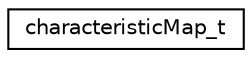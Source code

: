 digraph "Graphical Class Hierarchy"
{
  edge [fontname="Helvetica",fontsize="10",labelfontname="Helvetica",labelfontsize="10"];
  node [fontname="Helvetica",fontsize="10",shape=record];
  rankdir="LR";
  Node0 [label="characteristicMap_t",height=0.2,width=0.4,color="black", fillcolor="white", style="filled",URL="$structcharacteristic_map__t.html"];
}
